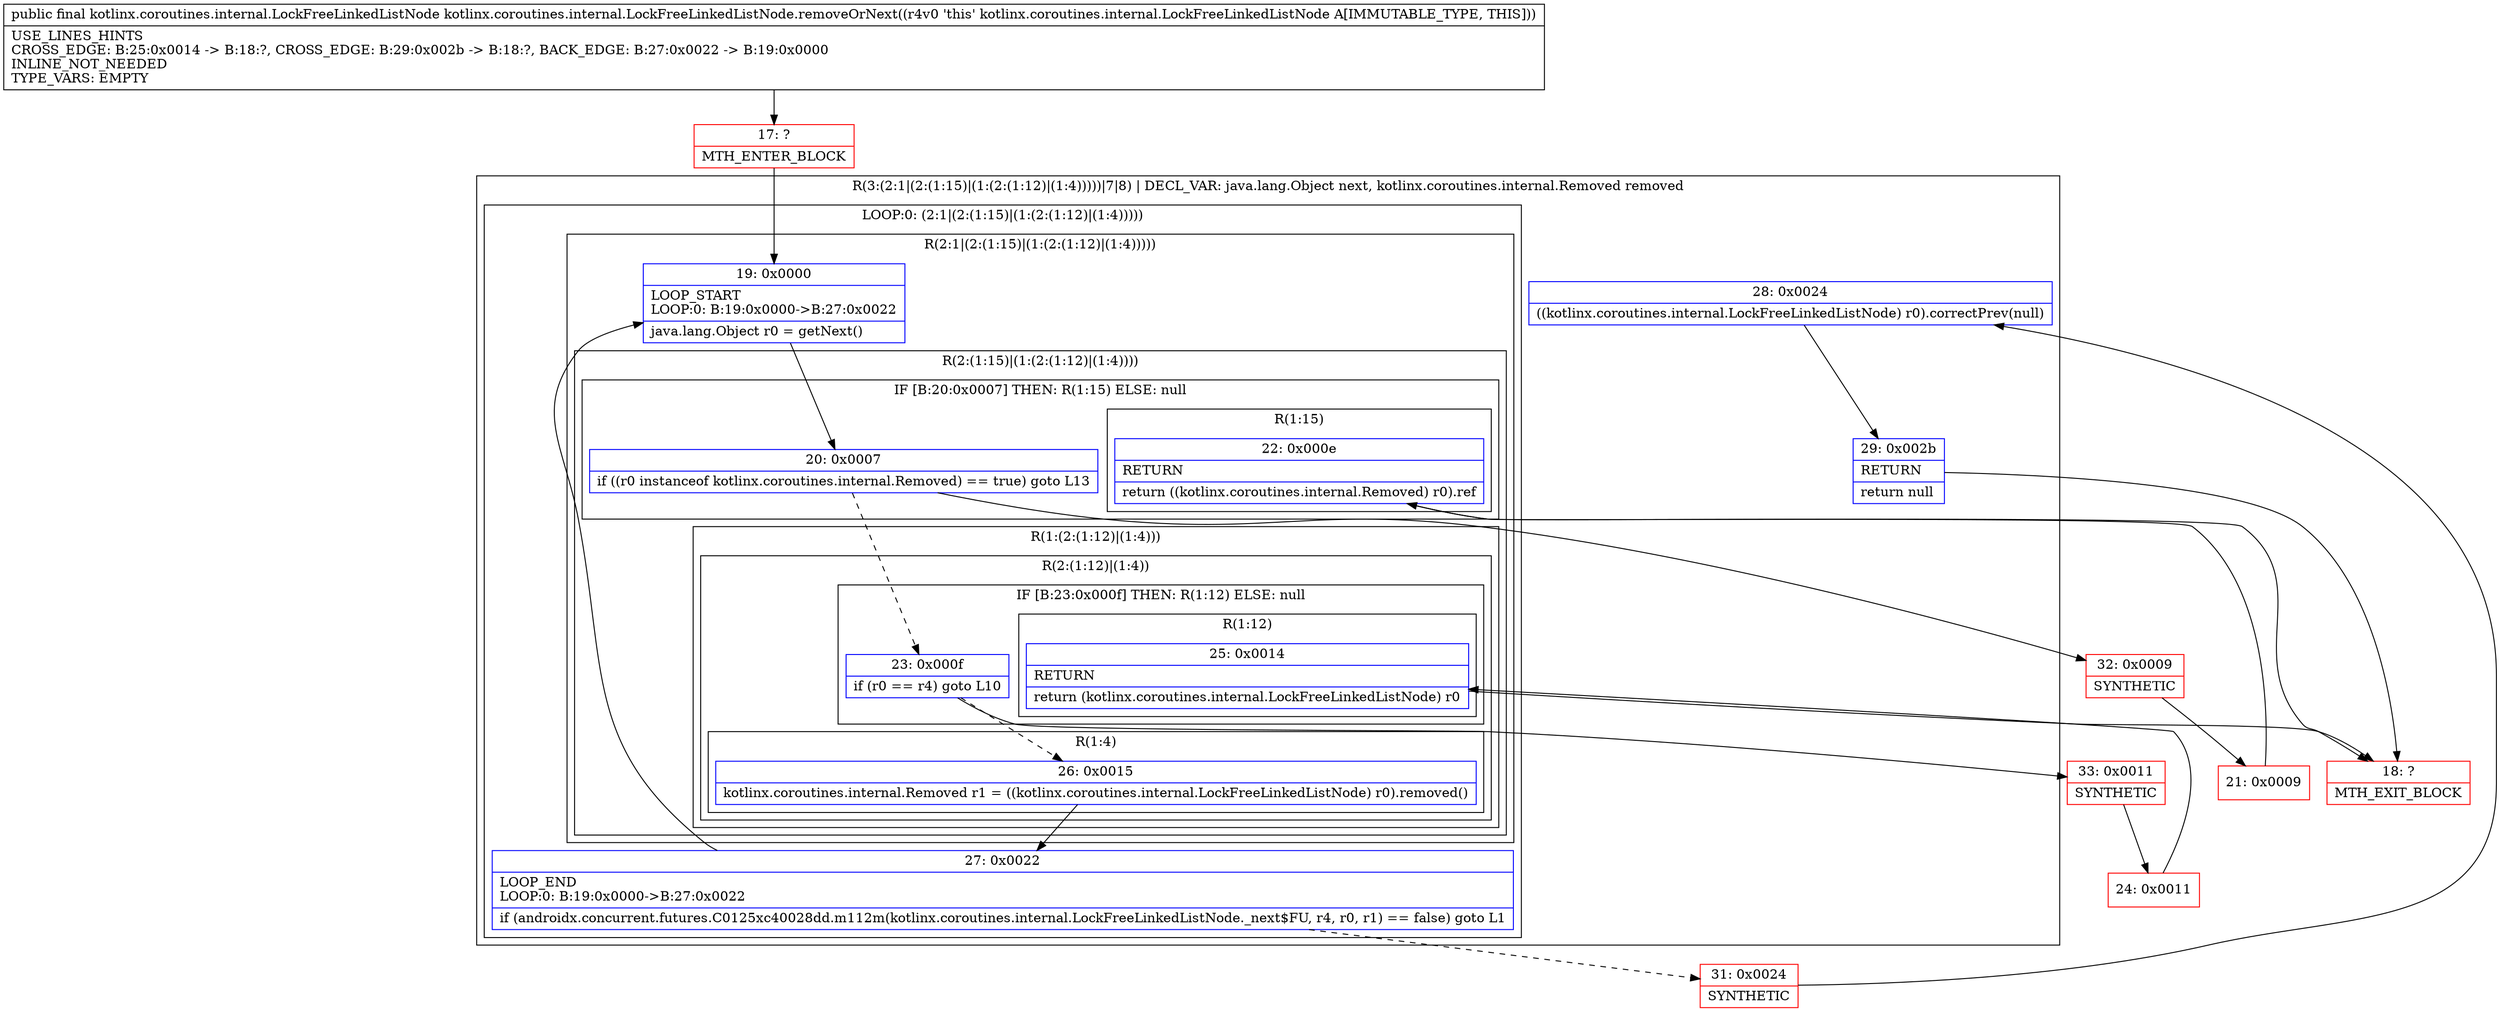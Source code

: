 digraph "CFG forkotlinx.coroutines.internal.LockFreeLinkedListNode.removeOrNext()Lkotlinx\/coroutines\/internal\/LockFreeLinkedListNode;" {
subgraph cluster_Region_54566303 {
label = "R(3:(2:1|(2:(1:15)|(1:(2:(1:12)|(1:4)))))|7|8) | DECL_VAR: java.lang.Object next, kotlinx.coroutines.internal.Removed removed\l";
node [shape=record,color=blue];
subgraph cluster_LoopRegion_1065203750 {
label = "LOOP:0: (2:1|(2:(1:15)|(1:(2:(1:12)|(1:4)))))";
node [shape=record,color=blue];
Node_27 [shape=record,label="{27\:\ 0x0022|LOOP_END\lLOOP:0: B:19:0x0000\-\>B:27:0x0022\l|if (androidx.concurrent.futures.C0125xc40028dd.m112m(kotlinx.coroutines.internal.LockFreeLinkedListNode._next$FU, r4, r0, r1) == false) goto L1\l}"];
subgraph cluster_Region_1582885257 {
label = "R(2:1|(2:(1:15)|(1:(2:(1:12)|(1:4)))))";
node [shape=record,color=blue];
Node_19 [shape=record,label="{19\:\ 0x0000|LOOP_START\lLOOP:0: B:19:0x0000\-\>B:27:0x0022\l|java.lang.Object r0 = getNext()\l}"];
subgraph cluster_Region_1458493519 {
label = "R(2:(1:15)|(1:(2:(1:12)|(1:4))))";
node [shape=record,color=blue];
subgraph cluster_IfRegion_1781405022 {
label = "IF [B:20:0x0007] THEN: R(1:15) ELSE: null";
node [shape=record,color=blue];
Node_20 [shape=record,label="{20\:\ 0x0007|if ((r0 instanceof kotlinx.coroutines.internal.Removed) == true) goto L13\l}"];
subgraph cluster_Region_1760182514 {
label = "R(1:15)";
node [shape=record,color=blue];
Node_22 [shape=record,label="{22\:\ 0x000e|RETURN\l|return ((kotlinx.coroutines.internal.Removed) r0).ref\l}"];
}
}
subgraph cluster_Region_1677881947 {
label = "R(1:(2:(1:12)|(1:4)))";
node [shape=record,color=blue];
subgraph cluster_Region_1653931241 {
label = "R(2:(1:12)|(1:4))";
node [shape=record,color=blue];
subgraph cluster_IfRegion_1911027911 {
label = "IF [B:23:0x000f] THEN: R(1:12) ELSE: null";
node [shape=record,color=blue];
Node_23 [shape=record,label="{23\:\ 0x000f|if (r0 == r4) goto L10\l}"];
subgraph cluster_Region_587842133 {
label = "R(1:12)";
node [shape=record,color=blue];
Node_25 [shape=record,label="{25\:\ 0x0014|RETURN\l|return (kotlinx.coroutines.internal.LockFreeLinkedListNode) r0\l}"];
}
}
subgraph cluster_Region_966240143 {
label = "R(1:4)";
node [shape=record,color=blue];
Node_26 [shape=record,label="{26\:\ 0x0015|kotlinx.coroutines.internal.Removed r1 = ((kotlinx.coroutines.internal.LockFreeLinkedListNode) r0).removed()\l}"];
}
}
}
}
}
}
Node_28 [shape=record,label="{28\:\ 0x0024|((kotlinx.coroutines.internal.LockFreeLinkedListNode) r0).correctPrev(null)\l}"];
Node_29 [shape=record,label="{29\:\ 0x002b|RETURN\l|return null\l}"];
}
Node_17 [shape=record,color=red,label="{17\:\ ?|MTH_ENTER_BLOCK\l}"];
Node_31 [shape=record,color=red,label="{31\:\ 0x0024|SYNTHETIC\l}"];
Node_18 [shape=record,color=red,label="{18\:\ ?|MTH_EXIT_BLOCK\l}"];
Node_33 [shape=record,color=red,label="{33\:\ 0x0011|SYNTHETIC\l}"];
Node_24 [shape=record,color=red,label="{24\:\ 0x0011}"];
Node_32 [shape=record,color=red,label="{32\:\ 0x0009|SYNTHETIC\l}"];
Node_21 [shape=record,color=red,label="{21\:\ 0x0009}"];
MethodNode[shape=record,label="{public final kotlinx.coroutines.internal.LockFreeLinkedListNode kotlinx.coroutines.internal.LockFreeLinkedListNode.removeOrNext((r4v0 'this' kotlinx.coroutines.internal.LockFreeLinkedListNode A[IMMUTABLE_TYPE, THIS]))  | USE_LINES_HINTS\lCROSS_EDGE: B:25:0x0014 \-\> B:18:?, CROSS_EDGE: B:29:0x002b \-\> B:18:?, BACK_EDGE: B:27:0x0022 \-\> B:19:0x0000\lINLINE_NOT_NEEDED\lTYPE_VARS: EMPTY\l}"];
MethodNode -> Node_17;Node_27 -> Node_19;
Node_27 -> Node_31[style=dashed];
Node_19 -> Node_20;
Node_20 -> Node_23[style=dashed];
Node_20 -> Node_32;
Node_22 -> Node_18;
Node_23 -> Node_26[style=dashed];
Node_23 -> Node_33;
Node_25 -> Node_18;
Node_26 -> Node_27;
Node_28 -> Node_29;
Node_29 -> Node_18;
Node_17 -> Node_19;
Node_31 -> Node_28;
Node_33 -> Node_24;
Node_24 -> Node_25;
Node_32 -> Node_21;
Node_21 -> Node_22;
}

